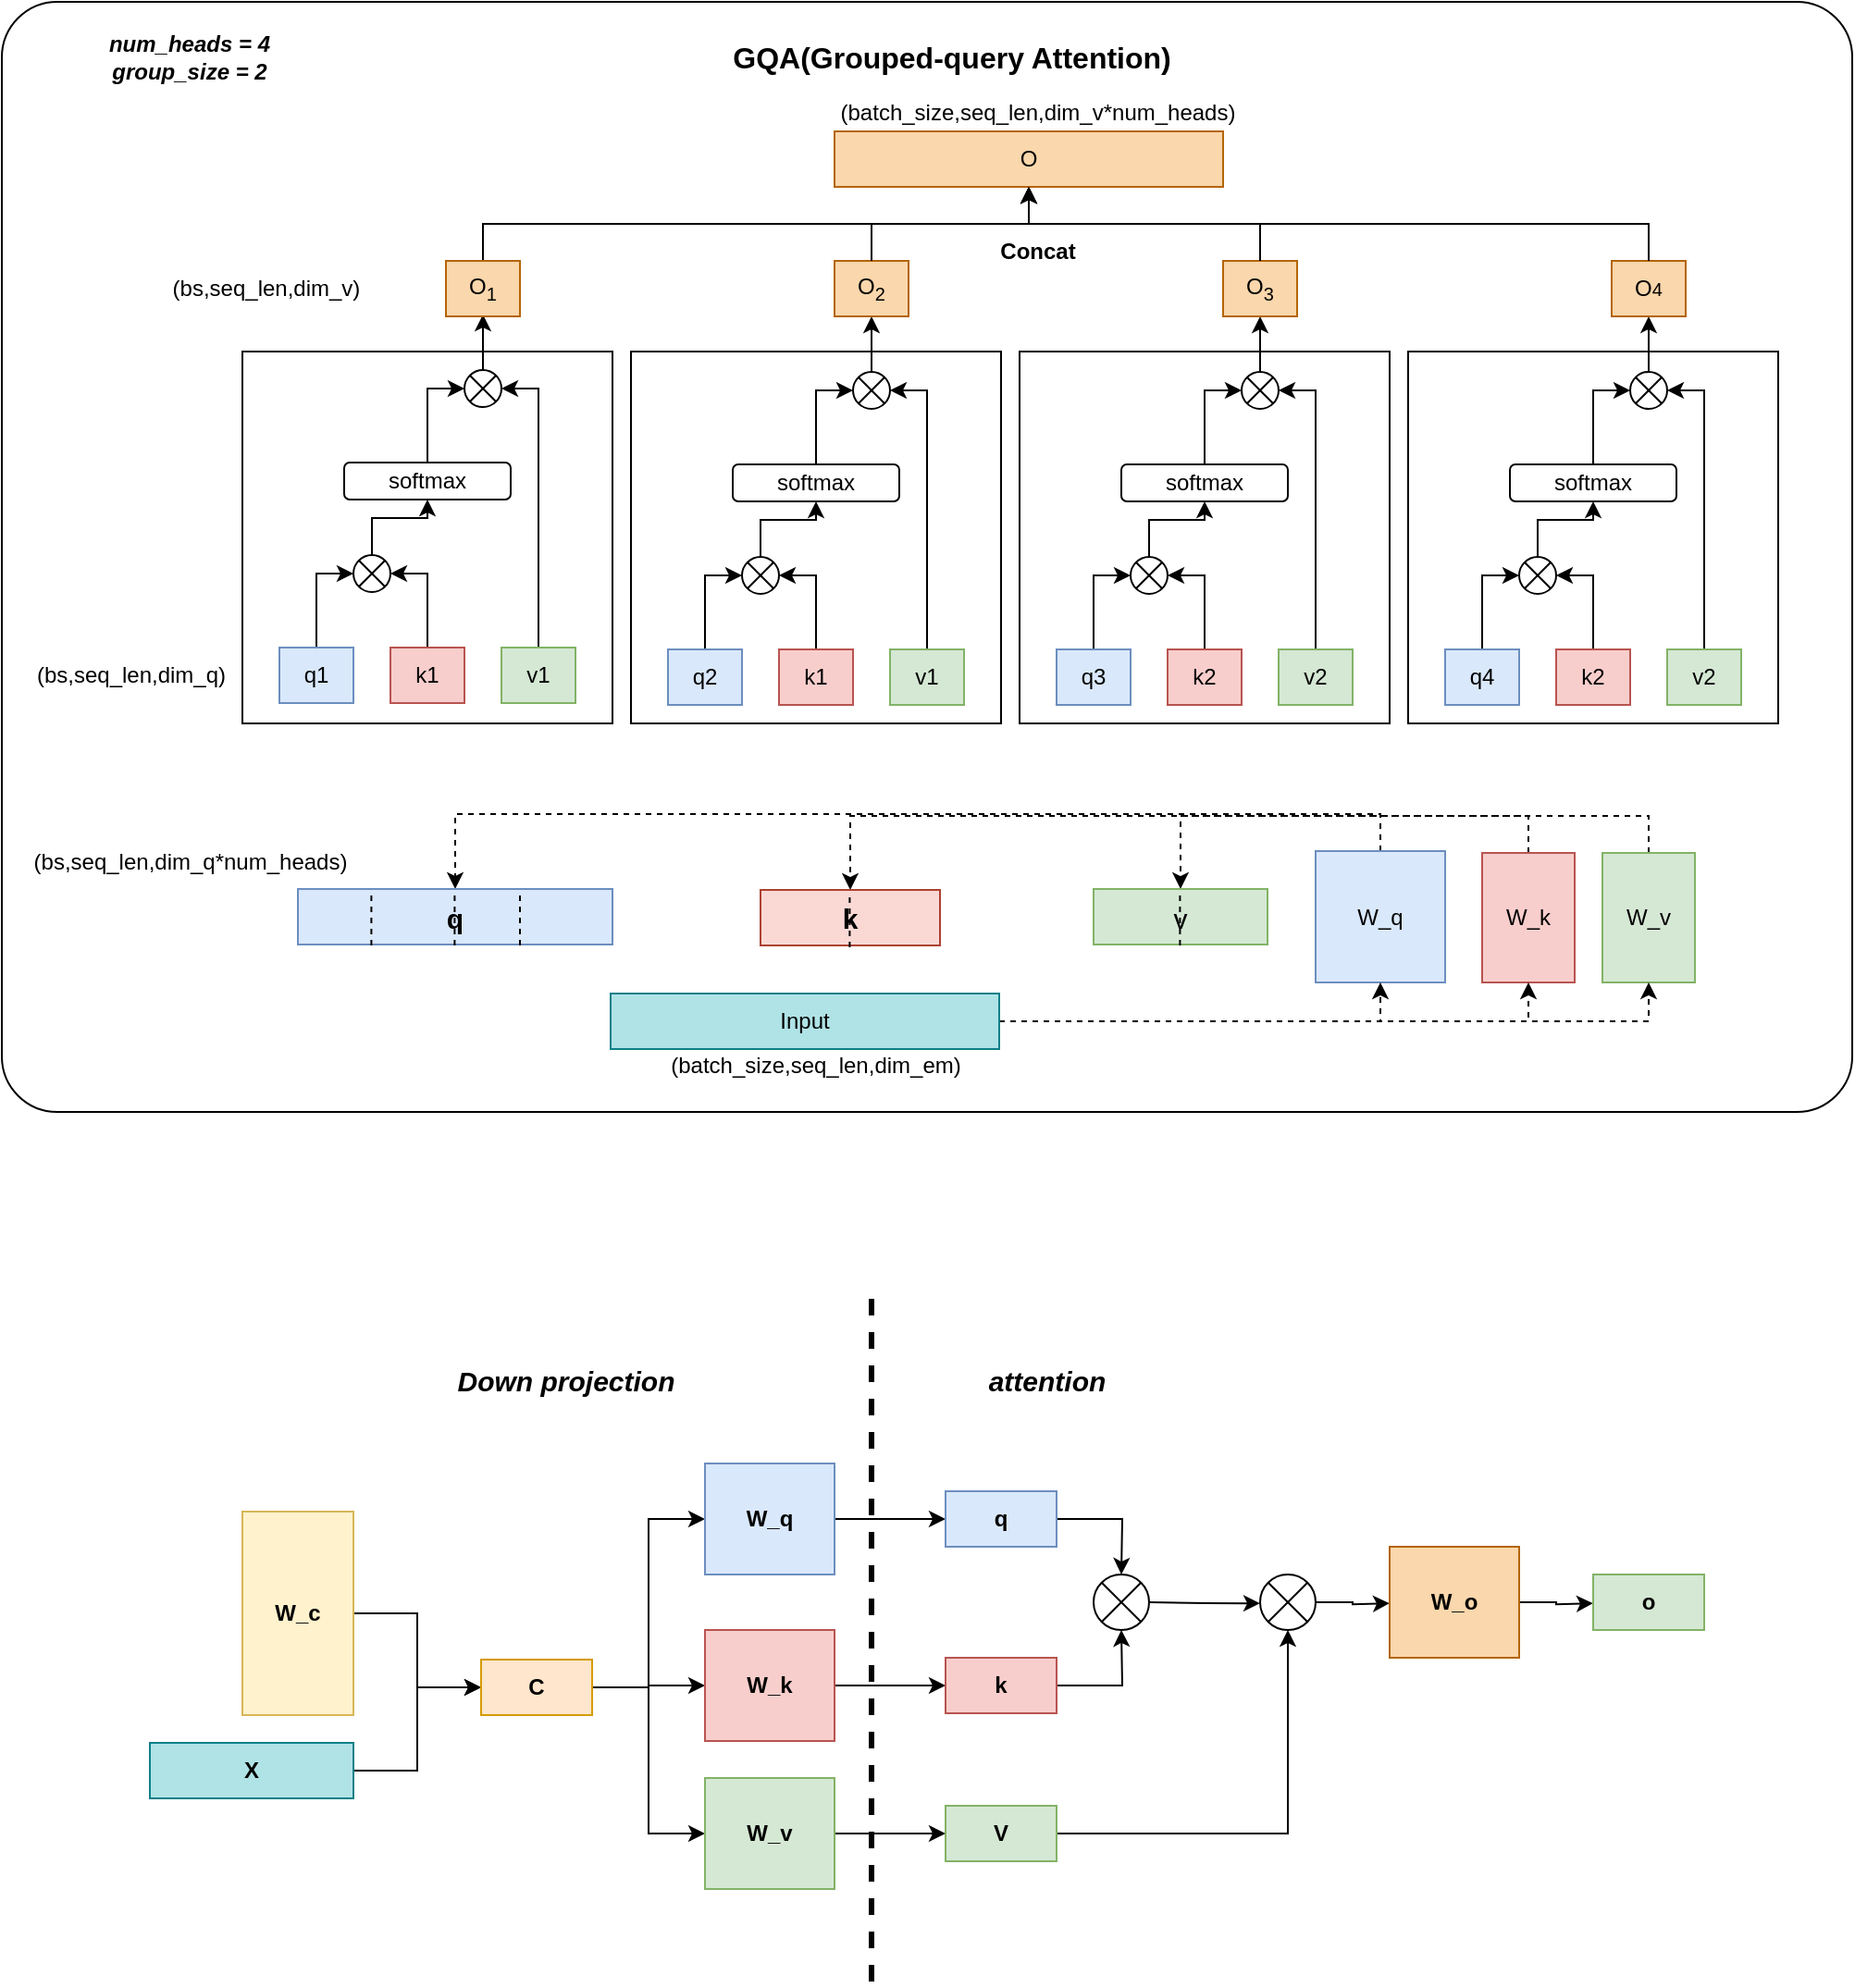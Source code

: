<mxfile version="24.7.16">
  <diagram name="第 1 页" id="GaObuayZV9ZZrY6aDF09">
    <mxGraphModel dx="1407" dy="705" grid="1" gridSize="10" guides="1" tooltips="1" connect="1" arrows="1" fold="1" page="1" pageScale="1" pageWidth="827" pageHeight="1169" math="0" shadow="0">
      <root>
        <mxCell id="0" />
        <mxCell id="1" parent="0" />
        <mxCell id="-r-d7jzyUZq8ZXCOeAmc-1" value="" style="group" vertex="1" connectable="0" parent="1">
          <mxGeometry x="130" y="1160" width="1000" height="600" as="geometry" />
        </mxCell>
        <mxCell id="-r-d7jzyUZq8ZXCOeAmc-2" value="" style="rounded=1;whiteSpace=wrap;html=1;arcSize=5;" vertex="1" parent="-r-d7jzyUZq8ZXCOeAmc-1">
          <mxGeometry width="1000" height="600" as="geometry" />
        </mxCell>
        <mxCell id="-r-d7jzyUZq8ZXCOeAmc-3" value="" style="rounded=0;whiteSpace=wrap;html=1;" vertex="1" parent="-r-d7jzyUZq8ZXCOeAmc-1">
          <mxGeometry x="130" y="189" width="200" height="201" as="geometry" />
        </mxCell>
        <mxCell id="-r-d7jzyUZq8ZXCOeAmc-4" style="edgeStyle=orthogonalEdgeStyle;rounded=0;orthogonalLoop=1;jettySize=auto;html=1;exitX=0.5;exitY=0;exitDx=0;exitDy=0;entryX=0.5;entryY=0;entryDx=0;entryDy=0;dashed=1;" edge="1" parent="-r-d7jzyUZq8ZXCOeAmc-1" source="-r-d7jzyUZq8ZXCOeAmc-5" target="-r-d7jzyUZq8ZXCOeAmc-84">
          <mxGeometry relative="1" as="geometry" />
        </mxCell>
        <mxCell id="-r-d7jzyUZq8ZXCOeAmc-5" value="W_q" style="rounded=0;whiteSpace=wrap;html=1;fillColor=#dae8fc;strokeColor=#6c8ebf;" vertex="1" parent="-r-d7jzyUZq8ZXCOeAmc-1">
          <mxGeometry x="710" y="459" width="70" height="71" as="geometry" />
        </mxCell>
        <mxCell id="-r-d7jzyUZq8ZXCOeAmc-6" style="edgeStyle=orthogonalEdgeStyle;rounded=0;orthogonalLoop=1;jettySize=auto;html=1;exitX=0.5;exitY=0;exitDx=0;exitDy=0;entryX=0.5;entryY=0;entryDx=0;entryDy=0;dashed=1;" edge="1" parent="-r-d7jzyUZq8ZXCOeAmc-1" source="-r-d7jzyUZq8ZXCOeAmc-7" target="-r-d7jzyUZq8ZXCOeAmc-85">
          <mxGeometry relative="1" as="geometry" />
        </mxCell>
        <mxCell id="-r-d7jzyUZq8ZXCOeAmc-7" value="W_k" style="rounded=0;whiteSpace=wrap;html=1;fillColor=#f8cecc;strokeColor=#b85450;" vertex="1" parent="-r-d7jzyUZq8ZXCOeAmc-1">
          <mxGeometry x="800" y="460" width="50" height="70" as="geometry" />
        </mxCell>
        <mxCell id="-r-d7jzyUZq8ZXCOeAmc-8" style="edgeStyle=orthogonalEdgeStyle;rounded=0;orthogonalLoop=1;jettySize=auto;html=1;exitX=0.5;exitY=0;exitDx=0;exitDy=0;entryX=0.5;entryY=0;entryDx=0;entryDy=0;dashed=1;" edge="1" parent="-r-d7jzyUZq8ZXCOeAmc-1" source="-r-d7jzyUZq8ZXCOeAmc-9" target="-r-d7jzyUZq8ZXCOeAmc-86">
          <mxGeometry relative="1" as="geometry" />
        </mxCell>
        <mxCell id="-r-d7jzyUZq8ZXCOeAmc-9" value="W_v" style="rounded=0;whiteSpace=wrap;html=1;fillColor=#d5e8d4;strokeColor=#82b366;" vertex="1" parent="-r-d7jzyUZq8ZXCOeAmc-1">
          <mxGeometry x="865" y="460" width="50" height="70" as="geometry" />
        </mxCell>
        <mxCell id="-r-d7jzyUZq8ZXCOeAmc-10" style="edgeStyle=orthogonalEdgeStyle;rounded=0;orthogonalLoop=1;jettySize=auto;html=1;exitX=0.5;exitY=0;exitDx=0;exitDy=0;entryX=0;entryY=0.5;entryDx=0;entryDy=0;" edge="1" parent="-r-d7jzyUZq8ZXCOeAmc-1" source="-r-d7jzyUZq8ZXCOeAmc-11" target="-r-d7jzyUZq8ZXCOeAmc-18">
          <mxGeometry relative="1" as="geometry" />
        </mxCell>
        <mxCell id="-r-d7jzyUZq8ZXCOeAmc-11" value="q1" style="rounded=0;whiteSpace=wrap;html=1;fillColor=#dae8fc;strokeColor=#6c8ebf;" vertex="1" parent="-r-d7jzyUZq8ZXCOeAmc-1">
          <mxGeometry x="150" y="349" width="40" height="30" as="geometry" />
        </mxCell>
        <mxCell id="-r-d7jzyUZq8ZXCOeAmc-12" style="edgeStyle=orthogonalEdgeStyle;rounded=0;orthogonalLoop=1;jettySize=auto;html=1;exitX=0.5;exitY=0;exitDx=0;exitDy=0;entryX=1;entryY=0.5;entryDx=0;entryDy=0;" edge="1" parent="-r-d7jzyUZq8ZXCOeAmc-1" source="-r-d7jzyUZq8ZXCOeAmc-13" target="-r-d7jzyUZq8ZXCOeAmc-18">
          <mxGeometry relative="1" as="geometry" />
        </mxCell>
        <mxCell id="-r-d7jzyUZq8ZXCOeAmc-13" value="k1" style="rounded=0;whiteSpace=wrap;html=1;fillColor=#f8cecc;strokeColor=#b85450;" vertex="1" parent="-r-d7jzyUZq8ZXCOeAmc-1">
          <mxGeometry x="210" y="349" width="40" height="30" as="geometry" />
        </mxCell>
        <mxCell id="-r-d7jzyUZq8ZXCOeAmc-14" style="edgeStyle=orthogonalEdgeStyle;rounded=0;orthogonalLoop=1;jettySize=auto;html=1;exitX=0.5;exitY=0;exitDx=0;exitDy=0;entryX=1;entryY=0.5;entryDx=0;entryDy=0;" edge="1" parent="-r-d7jzyUZq8ZXCOeAmc-1" source="-r-d7jzyUZq8ZXCOeAmc-15" target="-r-d7jzyUZq8ZXCOeAmc-22">
          <mxGeometry relative="1" as="geometry" />
        </mxCell>
        <mxCell id="-r-d7jzyUZq8ZXCOeAmc-15" value="v1" style="rounded=0;whiteSpace=wrap;html=1;fillColor=#d5e8d4;strokeColor=#82b366;" vertex="1" parent="-r-d7jzyUZq8ZXCOeAmc-1">
          <mxGeometry x="270" y="349" width="40" height="30" as="geometry" />
        </mxCell>
        <mxCell id="-r-d7jzyUZq8ZXCOeAmc-16" value="(batch_size,seq_len,dim_em)" style="text;html=1;align=center;verticalAlign=middle;whiteSpace=wrap;rounded=0;" vertex="1" parent="-r-d7jzyUZq8ZXCOeAmc-1">
          <mxGeometry x="410" y="560" width="60" height="30" as="geometry" />
        </mxCell>
        <mxCell id="-r-d7jzyUZq8ZXCOeAmc-17" style="edgeStyle=orthogonalEdgeStyle;rounded=0;orthogonalLoop=1;jettySize=auto;html=1;exitX=0.5;exitY=0;exitDx=0;exitDy=0;" edge="1" parent="-r-d7jzyUZq8ZXCOeAmc-1" source="-r-d7jzyUZq8ZXCOeAmc-18" target="-r-d7jzyUZq8ZXCOeAmc-20">
          <mxGeometry relative="1" as="geometry" />
        </mxCell>
        <mxCell id="-r-d7jzyUZq8ZXCOeAmc-18" value="" style="shape=sumEllipse;perimeter=ellipsePerimeter;whiteSpace=wrap;html=1;backgroundOutline=1;" vertex="1" parent="-r-d7jzyUZq8ZXCOeAmc-1">
          <mxGeometry x="190" y="299" width="20" height="20" as="geometry" />
        </mxCell>
        <mxCell id="-r-d7jzyUZq8ZXCOeAmc-19" style="edgeStyle=orthogonalEdgeStyle;rounded=0;orthogonalLoop=1;jettySize=auto;html=1;exitX=0.5;exitY=0;exitDx=0;exitDy=0;entryX=0;entryY=0.5;entryDx=0;entryDy=0;" edge="1" parent="-r-d7jzyUZq8ZXCOeAmc-1" source="-r-d7jzyUZq8ZXCOeAmc-20" target="-r-d7jzyUZq8ZXCOeAmc-22">
          <mxGeometry relative="1" as="geometry" />
        </mxCell>
        <mxCell id="-r-d7jzyUZq8ZXCOeAmc-20" value="softmax" style="rounded=1;whiteSpace=wrap;html=1;" vertex="1" parent="-r-d7jzyUZq8ZXCOeAmc-1">
          <mxGeometry x="185" y="249" width="90" height="20" as="geometry" />
        </mxCell>
        <mxCell id="-r-d7jzyUZq8ZXCOeAmc-21" style="edgeStyle=orthogonalEdgeStyle;rounded=0;orthogonalLoop=1;jettySize=auto;html=1;exitX=0.5;exitY=0;exitDx=0;exitDy=0;" edge="1" parent="-r-d7jzyUZq8ZXCOeAmc-1" source="-r-d7jzyUZq8ZXCOeAmc-22">
          <mxGeometry relative="1" as="geometry">
            <mxPoint x="260" y="169" as="targetPoint" />
          </mxGeometry>
        </mxCell>
        <mxCell id="-r-d7jzyUZq8ZXCOeAmc-22" value="" style="shape=sumEllipse;perimeter=ellipsePerimeter;whiteSpace=wrap;html=1;backgroundOutline=1;" vertex="1" parent="-r-d7jzyUZq8ZXCOeAmc-1">
          <mxGeometry x="250" y="199" width="20" height="20" as="geometry" />
        </mxCell>
        <mxCell id="-r-d7jzyUZq8ZXCOeAmc-23" style="edgeStyle=orthogonalEdgeStyle;rounded=0;orthogonalLoop=1;jettySize=auto;html=1;exitX=0.5;exitY=0;exitDx=0;exitDy=0;entryX=0.5;entryY=1;entryDx=0;entryDy=0;" edge="1" parent="-r-d7jzyUZq8ZXCOeAmc-1" source="-r-d7jzyUZq8ZXCOeAmc-24" target="-r-d7jzyUZq8ZXCOeAmc-55">
          <mxGeometry relative="1" as="geometry" />
        </mxCell>
        <mxCell id="-r-d7jzyUZq8ZXCOeAmc-24" value="O&lt;sub&gt;1&lt;/sub&gt;" style="rounded=0;whiteSpace=wrap;html=1;fillColor=#fad7ac;strokeColor=#b46504;" vertex="1" parent="-r-d7jzyUZq8ZXCOeAmc-1">
          <mxGeometry x="240" y="140" width="40" height="30" as="geometry" />
        </mxCell>
        <mxCell id="-r-d7jzyUZq8ZXCOeAmc-25" value="" style="group" vertex="1" connectable="0" parent="-r-d7jzyUZq8ZXCOeAmc-1">
          <mxGeometry x="340" y="140" width="200" height="300" as="geometry" />
        </mxCell>
        <mxCell id="-r-d7jzyUZq8ZXCOeAmc-26" value="" style="rounded=0;whiteSpace=wrap;html=1;" vertex="1" parent="-r-d7jzyUZq8ZXCOeAmc-25">
          <mxGeometry y="49" width="200" height="201" as="geometry" />
        </mxCell>
        <mxCell id="-r-d7jzyUZq8ZXCOeAmc-27" style="edgeStyle=orthogonalEdgeStyle;rounded=0;orthogonalLoop=1;jettySize=auto;html=1;exitX=0.5;exitY=0;exitDx=0;exitDy=0;entryX=0;entryY=0.5;entryDx=0;entryDy=0;" edge="1" parent="-r-d7jzyUZq8ZXCOeAmc-25" source="-r-d7jzyUZq8ZXCOeAmc-28" target="-r-d7jzyUZq8ZXCOeAmc-34">
          <mxGeometry relative="1" as="geometry" />
        </mxCell>
        <mxCell id="-r-d7jzyUZq8ZXCOeAmc-28" value="q2" style="rounded=0;whiteSpace=wrap;html=1;fillColor=#dae8fc;strokeColor=#6c8ebf;" vertex="1" parent="-r-d7jzyUZq8ZXCOeAmc-25">
          <mxGeometry x="20" y="210" width="40" height="30" as="geometry" />
        </mxCell>
        <mxCell id="-r-d7jzyUZq8ZXCOeAmc-29" style="edgeStyle=orthogonalEdgeStyle;rounded=0;orthogonalLoop=1;jettySize=auto;html=1;exitX=0.5;exitY=0;exitDx=0;exitDy=0;entryX=1;entryY=0.5;entryDx=0;entryDy=0;" edge="1" parent="-r-d7jzyUZq8ZXCOeAmc-25" source="-r-d7jzyUZq8ZXCOeAmc-30" target="-r-d7jzyUZq8ZXCOeAmc-34">
          <mxGeometry relative="1" as="geometry" />
        </mxCell>
        <mxCell id="-r-d7jzyUZq8ZXCOeAmc-30" value="k1" style="rounded=0;whiteSpace=wrap;html=1;fillColor=#f8cecc;strokeColor=#b85450;" vertex="1" parent="-r-d7jzyUZq8ZXCOeAmc-25">
          <mxGeometry x="80" y="210" width="40" height="30" as="geometry" />
        </mxCell>
        <mxCell id="-r-d7jzyUZq8ZXCOeAmc-31" style="edgeStyle=orthogonalEdgeStyle;rounded=0;orthogonalLoop=1;jettySize=auto;html=1;exitX=0.5;exitY=0;exitDx=0;exitDy=0;entryX=1;entryY=0.5;entryDx=0;entryDy=0;" edge="1" parent="-r-d7jzyUZq8ZXCOeAmc-25" source="-r-d7jzyUZq8ZXCOeAmc-32" target="-r-d7jzyUZq8ZXCOeAmc-38">
          <mxGeometry relative="1" as="geometry" />
        </mxCell>
        <mxCell id="-r-d7jzyUZq8ZXCOeAmc-32" value="v1" style="rounded=0;whiteSpace=wrap;html=1;fillColor=#d5e8d4;strokeColor=#82b366;" vertex="1" parent="-r-d7jzyUZq8ZXCOeAmc-25">
          <mxGeometry x="140" y="210" width="40" height="30" as="geometry" />
        </mxCell>
        <mxCell id="-r-d7jzyUZq8ZXCOeAmc-33" style="edgeStyle=orthogonalEdgeStyle;rounded=0;orthogonalLoop=1;jettySize=auto;html=1;exitX=0.5;exitY=0;exitDx=0;exitDy=0;" edge="1" parent="-r-d7jzyUZq8ZXCOeAmc-25" source="-r-d7jzyUZq8ZXCOeAmc-34" target="-r-d7jzyUZq8ZXCOeAmc-36">
          <mxGeometry relative="1" as="geometry" />
        </mxCell>
        <mxCell id="-r-d7jzyUZq8ZXCOeAmc-34" value="" style="shape=sumEllipse;perimeter=ellipsePerimeter;whiteSpace=wrap;html=1;backgroundOutline=1;" vertex="1" parent="-r-d7jzyUZq8ZXCOeAmc-25">
          <mxGeometry x="60" y="160" width="20" height="20" as="geometry" />
        </mxCell>
        <mxCell id="-r-d7jzyUZq8ZXCOeAmc-35" style="edgeStyle=orthogonalEdgeStyle;rounded=0;orthogonalLoop=1;jettySize=auto;html=1;exitX=0.5;exitY=0;exitDx=0;exitDy=0;entryX=0;entryY=0.5;entryDx=0;entryDy=0;" edge="1" parent="-r-d7jzyUZq8ZXCOeAmc-25" source="-r-d7jzyUZq8ZXCOeAmc-36" target="-r-d7jzyUZq8ZXCOeAmc-38">
          <mxGeometry relative="1" as="geometry" />
        </mxCell>
        <mxCell id="-r-d7jzyUZq8ZXCOeAmc-36" value="softmax" style="rounded=1;whiteSpace=wrap;html=1;" vertex="1" parent="-r-d7jzyUZq8ZXCOeAmc-25">
          <mxGeometry x="55" y="110" width="90" height="20" as="geometry" />
        </mxCell>
        <mxCell id="-r-d7jzyUZq8ZXCOeAmc-37" style="edgeStyle=orthogonalEdgeStyle;rounded=0;orthogonalLoop=1;jettySize=auto;html=1;exitX=0.5;exitY=0;exitDx=0;exitDy=0;" edge="1" parent="-r-d7jzyUZq8ZXCOeAmc-25" source="-r-d7jzyUZq8ZXCOeAmc-38">
          <mxGeometry relative="1" as="geometry">
            <mxPoint x="130" y="30" as="targetPoint" />
          </mxGeometry>
        </mxCell>
        <mxCell id="-r-d7jzyUZq8ZXCOeAmc-38" value="" style="shape=sumEllipse;perimeter=ellipsePerimeter;whiteSpace=wrap;html=1;backgroundOutline=1;" vertex="1" parent="-r-d7jzyUZq8ZXCOeAmc-25">
          <mxGeometry x="120" y="60" width="20" height="20" as="geometry" />
        </mxCell>
        <mxCell id="-r-d7jzyUZq8ZXCOeAmc-39" value="O&lt;sub&gt;2&lt;/sub&gt;" style="rounded=0;whiteSpace=wrap;html=1;fillColor=#fad7ac;strokeColor=#b46504;" vertex="1" parent="-r-d7jzyUZq8ZXCOeAmc-25">
          <mxGeometry x="110" width="40" height="30" as="geometry" />
        </mxCell>
        <mxCell id="-r-d7jzyUZq8ZXCOeAmc-40" value="" style="group" vertex="1" connectable="0" parent="-r-d7jzyUZq8ZXCOeAmc-1">
          <mxGeometry x="550" y="140" width="200" height="300" as="geometry" />
        </mxCell>
        <mxCell id="-r-d7jzyUZq8ZXCOeAmc-41" value="" style="rounded=0;whiteSpace=wrap;html=1;" vertex="1" parent="-r-d7jzyUZq8ZXCOeAmc-40">
          <mxGeometry y="49" width="200" height="201" as="geometry" />
        </mxCell>
        <mxCell id="-r-d7jzyUZq8ZXCOeAmc-42" style="edgeStyle=orthogonalEdgeStyle;rounded=0;orthogonalLoop=1;jettySize=auto;html=1;exitX=0.5;exitY=0;exitDx=0;exitDy=0;entryX=0;entryY=0.5;entryDx=0;entryDy=0;" edge="1" parent="-r-d7jzyUZq8ZXCOeAmc-40" source="-r-d7jzyUZq8ZXCOeAmc-43" target="-r-d7jzyUZq8ZXCOeAmc-49">
          <mxGeometry relative="1" as="geometry" />
        </mxCell>
        <mxCell id="-r-d7jzyUZq8ZXCOeAmc-43" value="q3" style="rounded=0;whiteSpace=wrap;html=1;fillColor=#dae8fc;strokeColor=#6c8ebf;" vertex="1" parent="-r-d7jzyUZq8ZXCOeAmc-40">
          <mxGeometry x="20" y="210" width="40" height="30" as="geometry" />
        </mxCell>
        <mxCell id="-r-d7jzyUZq8ZXCOeAmc-44" style="edgeStyle=orthogonalEdgeStyle;rounded=0;orthogonalLoop=1;jettySize=auto;html=1;exitX=0.5;exitY=0;exitDx=0;exitDy=0;entryX=1;entryY=0.5;entryDx=0;entryDy=0;" edge="1" parent="-r-d7jzyUZq8ZXCOeAmc-40" source="-r-d7jzyUZq8ZXCOeAmc-45" target="-r-d7jzyUZq8ZXCOeAmc-49">
          <mxGeometry relative="1" as="geometry" />
        </mxCell>
        <mxCell id="-r-d7jzyUZq8ZXCOeAmc-45" value="k2" style="rounded=0;whiteSpace=wrap;html=1;fillColor=#f8cecc;strokeColor=#b85450;" vertex="1" parent="-r-d7jzyUZq8ZXCOeAmc-40">
          <mxGeometry x="80" y="210" width="40" height="30" as="geometry" />
        </mxCell>
        <mxCell id="-r-d7jzyUZq8ZXCOeAmc-46" style="edgeStyle=orthogonalEdgeStyle;rounded=0;orthogonalLoop=1;jettySize=auto;html=1;exitX=0.5;exitY=0;exitDx=0;exitDy=0;entryX=1;entryY=0.5;entryDx=0;entryDy=0;" edge="1" parent="-r-d7jzyUZq8ZXCOeAmc-40" source="-r-d7jzyUZq8ZXCOeAmc-47" target="-r-d7jzyUZq8ZXCOeAmc-53">
          <mxGeometry relative="1" as="geometry" />
        </mxCell>
        <mxCell id="-r-d7jzyUZq8ZXCOeAmc-47" value="v2" style="rounded=0;whiteSpace=wrap;html=1;fillColor=#d5e8d4;strokeColor=#82b366;" vertex="1" parent="-r-d7jzyUZq8ZXCOeAmc-40">
          <mxGeometry x="140" y="210" width="40" height="30" as="geometry" />
        </mxCell>
        <mxCell id="-r-d7jzyUZq8ZXCOeAmc-48" style="edgeStyle=orthogonalEdgeStyle;rounded=0;orthogonalLoop=1;jettySize=auto;html=1;exitX=0.5;exitY=0;exitDx=0;exitDy=0;" edge="1" parent="-r-d7jzyUZq8ZXCOeAmc-40" source="-r-d7jzyUZq8ZXCOeAmc-49" target="-r-d7jzyUZq8ZXCOeAmc-51">
          <mxGeometry relative="1" as="geometry" />
        </mxCell>
        <mxCell id="-r-d7jzyUZq8ZXCOeAmc-49" value="" style="shape=sumEllipse;perimeter=ellipsePerimeter;whiteSpace=wrap;html=1;backgroundOutline=1;" vertex="1" parent="-r-d7jzyUZq8ZXCOeAmc-40">
          <mxGeometry x="60" y="160" width="20" height="20" as="geometry" />
        </mxCell>
        <mxCell id="-r-d7jzyUZq8ZXCOeAmc-50" style="edgeStyle=orthogonalEdgeStyle;rounded=0;orthogonalLoop=1;jettySize=auto;html=1;exitX=0.5;exitY=0;exitDx=0;exitDy=0;entryX=0;entryY=0.5;entryDx=0;entryDy=0;" edge="1" parent="-r-d7jzyUZq8ZXCOeAmc-40" source="-r-d7jzyUZq8ZXCOeAmc-51" target="-r-d7jzyUZq8ZXCOeAmc-53">
          <mxGeometry relative="1" as="geometry" />
        </mxCell>
        <mxCell id="-r-d7jzyUZq8ZXCOeAmc-51" value="softmax" style="rounded=1;whiteSpace=wrap;html=1;" vertex="1" parent="-r-d7jzyUZq8ZXCOeAmc-40">
          <mxGeometry x="55" y="110" width="90" height="20" as="geometry" />
        </mxCell>
        <mxCell id="-r-d7jzyUZq8ZXCOeAmc-52" style="edgeStyle=orthogonalEdgeStyle;rounded=0;orthogonalLoop=1;jettySize=auto;html=1;exitX=0.5;exitY=0;exitDx=0;exitDy=0;" edge="1" parent="-r-d7jzyUZq8ZXCOeAmc-40" source="-r-d7jzyUZq8ZXCOeAmc-53">
          <mxGeometry relative="1" as="geometry">
            <mxPoint x="130" y="30" as="targetPoint" />
          </mxGeometry>
        </mxCell>
        <mxCell id="-r-d7jzyUZq8ZXCOeAmc-53" value="" style="shape=sumEllipse;perimeter=ellipsePerimeter;whiteSpace=wrap;html=1;backgroundOutline=1;" vertex="1" parent="-r-d7jzyUZq8ZXCOeAmc-40">
          <mxGeometry x="120" y="60" width="20" height="20" as="geometry" />
        </mxCell>
        <mxCell id="-r-d7jzyUZq8ZXCOeAmc-54" value="O&lt;sub&gt;3&lt;/sub&gt;" style="rounded=0;whiteSpace=wrap;html=1;fillColor=#fad7ac;strokeColor=#b46504;" vertex="1" parent="-r-d7jzyUZq8ZXCOeAmc-40">
          <mxGeometry x="110" width="40" height="30" as="geometry" />
        </mxCell>
        <mxCell id="-r-d7jzyUZq8ZXCOeAmc-55" value="O" style="rounded=0;whiteSpace=wrap;html=1;fillColor=#fad7ac;strokeColor=#b46504;" vertex="1" parent="-r-d7jzyUZq8ZXCOeAmc-1">
          <mxGeometry x="450" y="70" width="210" height="30" as="geometry" />
        </mxCell>
        <mxCell id="-r-d7jzyUZq8ZXCOeAmc-56" value="" style="group" vertex="1" connectable="0" parent="-r-d7jzyUZq8ZXCOeAmc-1">
          <mxGeometry x="760" y="140" width="200" height="300" as="geometry" />
        </mxCell>
        <mxCell id="-r-d7jzyUZq8ZXCOeAmc-57" value="" style="rounded=0;whiteSpace=wrap;html=1;" vertex="1" parent="-r-d7jzyUZq8ZXCOeAmc-56">
          <mxGeometry y="49" width="200" height="201" as="geometry" />
        </mxCell>
        <mxCell id="-r-d7jzyUZq8ZXCOeAmc-58" style="edgeStyle=orthogonalEdgeStyle;rounded=0;orthogonalLoop=1;jettySize=auto;html=1;exitX=0.5;exitY=0;exitDx=0;exitDy=0;entryX=0;entryY=0.5;entryDx=0;entryDy=0;" edge="1" parent="-r-d7jzyUZq8ZXCOeAmc-56" source="-r-d7jzyUZq8ZXCOeAmc-59" target="-r-d7jzyUZq8ZXCOeAmc-65">
          <mxGeometry relative="1" as="geometry" />
        </mxCell>
        <mxCell id="-r-d7jzyUZq8ZXCOeAmc-59" value="q4" style="rounded=0;whiteSpace=wrap;html=1;fillColor=#dae8fc;strokeColor=#6c8ebf;" vertex="1" parent="-r-d7jzyUZq8ZXCOeAmc-56">
          <mxGeometry x="20" y="210" width="40" height="30" as="geometry" />
        </mxCell>
        <mxCell id="-r-d7jzyUZq8ZXCOeAmc-60" style="edgeStyle=orthogonalEdgeStyle;rounded=0;orthogonalLoop=1;jettySize=auto;html=1;exitX=0.5;exitY=0;exitDx=0;exitDy=0;entryX=1;entryY=0.5;entryDx=0;entryDy=0;" edge="1" parent="-r-d7jzyUZq8ZXCOeAmc-56" source="-r-d7jzyUZq8ZXCOeAmc-61" target="-r-d7jzyUZq8ZXCOeAmc-65">
          <mxGeometry relative="1" as="geometry" />
        </mxCell>
        <mxCell id="-r-d7jzyUZq8ZXCOeAmc-61" value="k2" style="rounded=0;whiteSpace=wrap;html=1;fillColor=#f8cecc;strokeColor=#b85450;" vertex="1" parent="-r-d7jzyUZq8ZXCOeAmc-56">
          <mxGeometry x="80" y="210" width="40" height="30" as="geometry" />
        </mxCell>
        <mxCell id="-r-d7jzyUZq8ZXCOeAmc-62" style="edgeStyle=orthogonalEdgeStyle;rounded=0;orthogonalLoop=1;jettySize=auto;html=1;exitX=0.5;exitY=0;exitDx=0;exitDy=0;entryX=1;entryY=0.5;entryDx=0;entryDy=0;" edge="1" parent="-r-d7jzyUZq8ZXCOeAmc-56" source="-r-d7jzyUZq8ZXCOeAmc-63" target="-r-d7jzyUZq8ZXCOeAmc-69">
          <mxGeometry relative="1" as="geometry" />
        </mxCell>
        <mxCell id="-r-d7jzyUZq8ZXCOeAmc-63" value="v2" style="rounded=0;whiteSpace=wrap;html=1;fillColor=#d5e8d4;strokeColor=#82b366;" vertex="1" parent="-r-d7jzyUZq8ZXCOeAmc-56">
          <mxGeometry x="140" y="210" width="40" height="30" as="geometry" />
        </mxCell>
        <mxCell id="-r-d7jzyUZq8ZXCOeAmc-64" style="edgeStyle=orthogonalEdgeStyle;rounded=0;orthogonalLoop=1;jettySize=auto;html=1;exitX=0.5;exitY=0;exitDx=0;exitDy=0;" edge="1" parent="-r-d7jzyUZq8ZXCOeAmc-56" source="-r-d7jzyUZq8ZXCOeAmc-65" target="-r-d7jzyUZq8ZXCOeAmc-67">
          <mxGeometry relative="1" as="geometry" />
        </mxCell>
        <mxCell id="-r-d7jzyUZq8ZXCOeAmc-65" value="" style="shape=sumEllipse;perimeter=ellipsePerimeter;whiteSpace=wrap;html=1;backgroundOutline=1;" vertex="1" parent="-r-d7jzyUZq8ZXCOeAmc-56">
          <mxGeometry x="60" y="160" width="20" height="20" as="geometry" />
        </mxCell>
        <mxCell id="-r-d7jzyUZq8ZXCOeAmc-66" style="edgeStyle=orthogonalEdgeStyle;rounded=0;orthogonalLoop=1;jettySize=auto;html=1;exitX=0.5;exitY=0;exitDx=0;exitDy=0;entryX=0;entryY=0.5;entryDx=0;entryDy=0;" edge="1" parent="-r-d7jzyUZq8ZXCOeAmc-56" source="-r-d7jzyUZq8ZXCOeAmc-67" target="-r-d7jzyUZq8ZXCOeAmc-69">
          <mxGeometry relative="1" as="geometry" />
        </mxCell>
        <mxCell id="-r-d7jzyUZq8ZXCOeAmc-67" value="softmax" style="rounded=1;whiteSpace=wrap;html=1;" vertex="1" parent="-r-d7jzyUZq8ZXCOeAmc-56">
          <mxGeometry x="55" y="110" width="90" height="20" as="geometry" />
        </mxCell>
        <mxCell id="-r-d7jzyUZq8ZXCOeAmc-68" style="edgeStyle=orthogonalEdgeStyle;rounded=0;orthogonalLoop=1;jettySize=auto;html=1;exitX=0.5;exitY=0;exitDx=0;exitDy=0;" edge="1" parent="-r-d7jzyUZq8ZXCOeAmc-56" source="-r-d7jzyUZq8ZXCOeAmc-69">
          <mxGeometry relative="1" as="geometry">
            <mxPoint x="130" y="30" as="targetPoint" />
          </mxGeometry>
        </mxCell>
        <mxCell id="-r-d7jzyUZq8ZXCOeAmc-69" value="" style="shape=sumEllipse;perimeter=ellipsePerimeter;whiteSpace=wrap;html=1;backgroundOutline=1;" vertex="1" parent="-r-d7jzyUZq8ZXCOeAmc-56">
          <mxGeometry x="120" y="60" width="20" height="20" as="geometry" />
        </mxCell>
        <mxCell id="-r-d7jzyUZq8ZXCOeAmc-70" value="O&lt;span style=&quot;font-size: 10px;&quot;&gt;4&lt;/span&gt;" style="rounded=0;whiteSpace=wrap;html=1;fillColor=#fad7ac;strokeColor=#b46504;" vertex="1" parent="-r-d7jzyUZq8ZXCOeAmc-56">
          <mxGeometry x="110" width="40" height="30" as="geometry" />
        </mxCell>
        <mxCell id="-r-d7jzyUZq8ZXCOeAmc-71" style="edgeStyle=orthogonalEdgeStyle;rounded=0;orthogonalLoop=1;jettySize=auto;html=1;exitX=1;exitY=0.5;exitDx=0;exitDy=0;entryX=0.5;entryY=1;entryDx=0;entryDy=0;dashed=1;" edge="1" parent="-r-d7jzyUZq8ZXCOeAmc-1" source="-r-d7jzyUZq8ZXCOeAmc-74" target="-r-d7jzyUZq8ZXCOeAmc-7">
          <mxGeometry relative="1" as="geometry" />
        </mxCell>
        <mxCell id="-r-d7jzyUZq8ZXCOeAmc-72" style="edgeStyle=orthogonalEdgeStyle;rounded=0;orthogonalLoop=1;jettySize=auto;html=1;exitX=1;exitY=0.5;exitDx=0;exitDy=0;dashed=1;" edge="1" parent="-r-d7jzyUZq8ZXCOeAmc-1" source="-r-d7jzyUZq8ZXCOeAmc-74" target="-r-d7jzyUZq8ZXCOeAmc-9">
          <mxGeometry relative="1" as="geometry" />
        </mxCell>
        <mxCell id="-r-d7jzyUZq8ZXCOeAmc-73" style="edgeStyle=orthogonalEdgeStyle;rounded=0;orthogonalLoop=1;jettySize=auto;html=1;exitX=1;exitY=0.5;exitDx=0;exitDy=0;dashed=1;" edge="1" parent="-r-d7jzyUZq8ZXCOeAmc-1" source="-r-d7jzyUZq8ZXCOeAmc-74" target="-r-d7jzyUZq8ZXCOeAmc-5">
          <mxGeometry relative="1" as="geometry" />
        </mxCell>
        <mxCell id="-r-d7jzyUZq8ZXCOeAmc-74" value="Input" style="rounded=0;whiteSpace=wrap;html=1;fillColor=#b0e3e6;strokeColor=#0e8088;" vertex="1" parent="-r-d7jzyUZq8ZXCOeAmc-1">
          <mxGeometry x="329" y="536" width="210" height="30" as="geometry" />
        </mxCell>
        <mxCell id="-r-d7jzyUZq8ZXCOeAmc-75" value="&lt;div&gt;&lt;b&gt;&lt;i&gt;num_heads = 4&lt;/i&gt;&lt;/b&gt;&lt;/div&gt;&lt;div&gt;&lt;b&gt;&lt;i&gt;group_size = 2&lt;/i&gt;&lt;/b&gt;&lt;/div&gt;" style="text;html=1;align=center;verticalAlign=middle;whiteSpace=wrap;rounded=0;" vertex="1" parent="-r-d7jzyUZq8ZXCOeAmc-1">
          <mxGeometry x="18.75" y="15" width="165" height="30" as="geometry" />
        </mxCell>
        <mxCell id="-r-d7jzyUZq8ZXCOeAmc-76" value="(bs,seq_len,dim_q)" style="text;html=1;align=center;verticalAlign=middle;whiteSpace=wrap;rounded=0;" vertex="1" parent="-r-d7jzyUZq8ZXCOeAmc-1">
          <mxGeometry x="40" y="349" width="60" height="30" as="geometry" />
        </mxCell>
        <mxCell id="-r-d7jzyUZq8ZXCOeAmc-77" value="(bs,seq_len,dim_v)" style="text;html=1;align=center;verticalAlign=middle;whiteSpace=wrap;rounded=0;" vertex="1" parent="-r-d7jzyUZq8ZXCOeAmc-1">
          <mxGeometry x="82.5" y="140" width="120" height="30" as="geometry" />
        </mxCell>
        <mxCell id="-r-d7jzyUZq8ZXCOeAmc-78" value="(batch_size,seq_len,dim_v*num_heads)" style="text;html=1;align=center;verticalAlign=middle;whiteSpace=wrap;rounded=0;" vertex="1" parent="-r-d7jzyUZq8ZXCOeAmc-1">
          <mxGeometry x="530" y="45" width="60" height="30" as="geometry" />
        </mxCell>
        <mxCell id="-r-d7jzyUZq8ZXCOeAmc-79" value="&lt;b&gt;&lt;font style=&quot;font-size: 16px;&quot;&gt;GQA(Grouped-query Attention)&lt;/font&gt;&lt;/b&gt;" style="text;html=1;align=center;verticalAlign=middle;whiteSpace=wrap;rounded=0;" vertex="1" parent="-r-d7jzyUZq8ZXCOeAmc-1">
          <mxGeometry x="387" y="15" width="253" height="30" as="geometry" />
        </mxCell>
        <mxCell id="-r-d7jzyUZq8ZXCOeAmc-80" style="edgeStyle=orthogonalEdgeStyle;rounded=0;orthogonalLoop=1;jettySize=auto;html=1;exitX=0.5;exitY=0;exitDx=0;exitDy=0;entryX=0.5;entryY=1;entryDx=0;entryDy=0;" edge="1" parent="-r-d7jzyUZq8ZXCOeAmc-1" source="-r-d7jzyUZq8ZXCOeAmc-39" target="-r-d7jzyUZq8ZXCOeAmc-55">
          <mxGeometry relative="1" as="geometry" />
        </mxCell>
        <mxCell id="-r-d7jzyUZq8ZXCOeAmc-81" value="" style="edgeStyle=orthogonalEdgeStyle;rounded=0;orthogonalLoop=1;jettySize=auto;html=1;" edge="1" parent="-r-d7jzyUZq8ZXCOeAmc-1" source="-r-d7jzyUZq8ZXCOeAmc-54" target="-r-d7jzyUZq8ZXCOeAmc-55">
          <mxGeometry relative="1" as="geometry" />
        </mxCell>
        <mxCell id="-r-d7jzyUZq8ZXCOeAmc-82" style="edgeStyle=orthogonalEdgeStyle;rounded=0;orthogonalLoop=1;jettySize=auto;html=1;exitX=0.5;exitY=0;exitDx=0;exitDy=0;entryX=0.5;entryY=1;entryDx=0;entryDy=0;" edge="1" parent="-r-d7jzyUZq8ZXCOeAmc-1" source="-r-d7jzyUZq8ZXCOeAmc-70" target="-r-d7jzyUZq8ZXCOeAmc-55">
          <mxGeometry relative="1" as="geometry" />
        </mxCell>
        <mxCell id="-r-d7jzyUZq8ZXCOeAmc-83" value="Concat" style="text;html=1;align=center;verticalAlign=middle;whiteSpace=wrap;rounded=0;fontStyle=1" vertex="1" parent="-r-d7jzyUZq8ZXCOeAmc-1">
          <mxGeometry x="530" y="120" width="60" height="30" as="geometry" />
        </mxCell>
        <mxCell id="-r-d7jzyUZq8ZXCOeAmc-84" value="&lt;b&gt;&lt;font style=&quot;font-size: 15px;&quot;&gt;q&lt;/font&gt;&lt;/b&gt;" style="rounded=0;whiteSpace=wrap;html=1;fillColor=#dae8fc;strokeColor=#6c8ebf;" vertex="1" parent="-r-d7jzyUZq8ZXCOeAmc-1">
          <mxGeometry x="160" y="479.5" width="170" height="30" as="geometry" />
        </mxCell>
        <mxCell id="-r-d7jzyUZq8ZXCOeAmc-85" value="&lt;b&gt;&lt;font style=&quot;font-size: 15px;&quot;&gt;k&lt;/font&gt;&lt;/b&gt;" style="rounded=0;whiteSpace=wrap;html=1;fillColor=#fad9d5;strokeColor=#ae4132;" vertex="1" parent="-r-d7jzyUZq8ZXCOeAmc-1">
          <mxGeometry x="410" y="480" width="97" height="30" as="geometry" />
        </mxCell>
        <mxCell id="-r-d7jzyUZq8ZXCOeAmc-86" value="&lt;font style=&quot;font-size: 15px;&quot;&gt;v&lt;/font&gt;" style="rounded=0;whiteSpace=wrap;html=1;fillColor=#d5e8d4;strokeColor=#82b366;" vertex="1" parent="-r-d7jzyUZq8ZXCOeAmc-1">
          <mxGeometry x="590" y="479.5" width="94" height="30" as="geometry" />
        </mxCell>
        <mxCell id="-r-d7jzyUZq8ZXCOeAmc-87" value="(bs,seq_len,dim_q*num_heads)" style="text;html=1;align=center;verticalAlign=middle;whiteSpace=wrap;rounded=0;" vertex="1" parent="-r-d7jzyUZq8ZXCOeAmc-1">
          <mxGeometry x="32.5" y="450" width="137.5" height="30" as="geometry" />
        </mxCell>
        <mxCell id="-r-d7jzyUZq8ZXCOeAmc-88" value="" style="endArrow=none;html=1;rounded=0;dashed=1;" edge="1" parent="-r-d7jzyUZq8ZXCOeAmc-1">
          <mxGeometry width="50" height="50" relative="1" as="geometry">
            <mxPoint x="244.7" y="510" as="sourcePoint" />
            <mxPoint x="244.7" y="480" as="targetPoint" />
          </mxGeometry>
        </mxCell>
        <mxCell id="-r-d7jzyUZq8ZXCOeAmc-89" value="" style="endArrow=none;html=1;rounded=0;dashed=1;" edge="1" parent="-r-d7jzyUZq8ZXCOeAmc-1">
          <mxGeometry width="50" height="50" relative="1" as="geometry">
            <mxPoint x="199.7" y="510" as="sourcePoint" />
            <mxPoint x="199.7" y="480" as="targetPoint" />
          </mxGeometry>
        </mxCell>
        <mxCell id="-r-d7jzyUZq8ZXCOeAmc-90" value="" style="endArrow=none;html=1;rounded=0;dashed=1;" edge="1" parent="-r-d7jzyUZq8ZXCOeAmc-1">
          <mxGeometry width="50" height="50" relative="1" as="geometry">
            <mxPoint x="280" y="510" as="sourcePoint" />
            <mxPoint x="280" y="480" as="targetPoint" />
          </mxGeometry>
        </mxCell>
        <mxCell id="-r-d7jzyUZq8ZXCOeAmc-91" value="" style="endArrow=none;html=1;rounded=0;dashed=1;" edge="1" parent="-r-d7jzyUZq8ZXCOeAmc-1">
          <mxGeometry width="50" height="50" relative="1" as="geometry">
            <mxPoint x="458.2" y="511" as="sourcePoint" />
            <mxPoint x="458.2" y="481" as="targetPoint" />
          </mxGeometry>
        </mxCell>
        <mxCell id="-r-d7jzyUZq8ZXCOeAmc-92" value="" style="endArrow=none;html=1;rounded=0;dashed=1;" edge="1" parent="-r-d7jzyUZq8ZXCOeAmc-1">
          <mxGeometry width="50" height="50" relative="1" as="geometry">
            <mxPoint x="636.7" y="510" as="sourcePoint" />
            <mxPoint x="636.7" y="480" as="targetPoint" />
          </mxGeometry>
        </mxCell>
        <mxCell id="-r-d7jzyUZq8ZXCOeAmc-196" style="edgeStyle=orthogonalEdgeStyle;rounded=0;orthogonalLoop=1;jettySize=auto;html=1;exitX=1;exitY=0.5;exitDx=0;exitDy=0;entryX=0;entryY=0.5;entryDx=0;entryDy=0;" edge="1" parent="1" source="-r-d7jzyUZq8ZXCOeAmc-185" target="-r-d7jzyUZq8ZXCOeAmc-188">
          <mxGeometry relative="1" as="geometry" />
        </mxCell>
        <mxCell id="-r-d7jzyUZq8ZXCOeAmc-185" value="&lt;b&gt;X&lt;/b&gt;" style="rounded=0;whiteSpace=wrap;html=1;fillColor=#b0e3e6;strokeColor=#0e8088;" vertex="1" parent="1">
          <mxGeometry x="210" y="2101" width="110" height="30" as="geometry" />
        </mxCell>
        <mxCell id="-r-d7jzyUZq8ZXCOeAmc-194" style="edgeStyle=orthogonalEdgeStyle;rounded=0;orthogonalLoop=1;jettySize=auto;html=1;exitX=1;exitY=0.5;exitDx=0;exitDy=0;entryX=0;entryY=0.5;entryDx=0;entryDy=0;" edge="1" parent="1" source="-r-d7jzyUZq8ZXCOeAmc-187" target="-r-d7jzyUZq8ZXCOeAmc-188">
          <mxGeometry relative="1" as="geometry" />
        </mxCell>
        <mxCell id="-r-d7jzyUZq8ZXCOeAmc-187" value="&lt;b&gt;W_c&lt;/b&gt;" style="rounded=0;whiteSpace=wrap;html=1;fillColor=#fff2cc;strokeColor=#d6b656;" vertex="1" parent="1">
          <mxGeometry x="260" y="1976" width="60" height="110" as="geometry" />
        </mxCell>
        <mxCell id="-r-d7jzyUZq8ZXCOeAmc-197" style="edgeStyle=orthogonalEdgeStyle;rounded=0;orthogonalLoop=1;jettySize=auto;html=1;exitX=1;exitY=0.5;exitDx=0;exitDy=0;entryX=0;entryY=0.5;entryDx=0;entryDy=0;" edge="1" parent="1" source="-r-d7jzyUZq8ZXCOeAmc-188" target="-r-d7jzyUZq8ZXCOeAmc-189">
          <mxGeometry relative="1" as="geometry" />
        </mxCell>
        <mxCell id="-r-d7jzyUZq8ZXCOeAmc-199" style="edgeStyle=orthogonalEdgeStyle;rounded=0;orthogonalLoop=1;jettySize=auto;html=1;exitX=1;exitY=0.5;exitDx=0;exitDy=0;" edge="1" parent="1" source="-r-d7jzyUZq8ZXCOeAmc-188" target="-r-d7jzyUZq8ZXCOeAmc-190">
          <mxGeometry relative="1" as="geometry" />
        </mxCell>
        <mxCell id="-r-d7jzyUZq8ZXCOeAmc-228" style="edgeStyle=orthogonalEdgeStyle;rounded=0;orthogonalLoop=1;jettySize=auto;html=1;exitX=1;exitY=0.5;exitDx=0;exitDy=0;entryX=0;entryY=0.5;entryDx=0;entryDy=0;" edge="1" parent="1" source="-r-d7jzyUZq8ZXCOeAmc-188" target="-r-d7jzyUZq8ZXCOeAmc-214">
          <mxGeometry relative="1" as="geometry" />
        </mxCell>
        <mxCell id="-r-d7jzyUZq8ZXCOeAmc-188" value="&lt;b&gt;C&lt;/b&gt;" style="rounded=0;whiteSpace=wrap;html=1;fillColor=#ffe6cc;strokeColor=#d79b00;" vertex="1" parent="1">
          <mxGeometry x="389" y="2056" width="60" height="30" as="geometry" />
        </mxCell>
        <mxCell id="-r-d7jzyUZq8ZXCOeAmc-198" style="edgeStyle=orthogonalEdgeStyle;rounded=0;orthogonalLoop=1;jettySize=auto;html=1;exitX=1;exitY=0.5;exitDx=0;exitDy=0;entryX=0;entryY=0.5;entryDx=0;entryDy=0;" edge="1" parent="1" source="-r-d7jzyUZq8ZXCOeAmc-189" target="-r-d7jzyUZq8ZXCOeAmc-191">
          <mxGeometry relative="1" as="geometry" />
        </mxCell>
        <mxCell id="-r-d7jzyUZq8ZXCOeAmc-189" value="&lt;b&gt;W_q&lt;/b&gt;" style="rounded=0;whiteSpace=wrap;html=1;fillColor=#dae8fc;strokeColor=#6c8ebf;" vertex="1" parent="1">
          <mxGeometry x="510" y="1950" width="70" height="60" as="geometry" />
        </mxCell>
        <mxCell id="-r-d7jzyUZq8ZXCOeAmc-200" style="edgeStyle=orthogonalEdgeStyle;rounded=0;orthogonalLoop=1;jettySize=auto;html=1;exitX=1;exitY=0.5;exitDx=0;exitDy=0;" edge="1" parent="1" source="-r-d7jzyUZq8ZXCOeAmc-190" target="-r-d7jzyUZq8ZXCOeAmc-192">
          <mxGeometry relative="1" as="geometry" />
        </mxCell>
        <mxCell id="-r-d7jzyUZq8ZXCOeAmc-190" value="&lt;b&gt;W_k&lt;/b&gt;" style="rounded=0;whiteSpace=wrap;html=1;fillColor=#f8cecc;strokeColor=#b85450;" vertex="1" parent="1">
          <mxGeometry x="510" y="2040" width="70" height="60" as="geometry" />
        </mxCell>
        <mxCell id="-r-d7jzyUZq8ZXCOeAmc-207" style="edgeStyle=orthogonalEdgeStyle;rounded=0;orthogonalLoop=1;jettySize=auto;html=1;exitX=1;exitY=0.5;exitDx=0;exitDy=0;entryX=0.5;entryY=0;entryDx=0;entryDy=0;" edge="1" parent="1" source="-r-d7jzyUZq8ZXCOeAmc-191">
          <mxGeometry relative="1" as="geometry">
            <mxPoint x="735" y="2010" as="targetPoint" />
          </mxGeometry>
        </mxCell>
        <mxCell id="-r-d7jzyUZq8ZXCOeAmc-191" value="&lt;b&gt;q&lt;/b&gt;" style="rounded=0;whiteSpace=wrap;html=1;fillColor=#dae8fc;strokeColor=#6c8ebf;" vertex="1" parent="1">
          <mxGeometry x="640" y="1965" width="60" height="30" as="geometry" />
        </mxCell>
        <mxCell id="-r-d7jzyUZq8ZXCOeAmc-208" style="edgeStyle=orthogonalEdgeStyle;rounded=0;orthogonalLoop=1;jettySize=auto;html=1;exitX=1;exitY=0.5;exitDx=0;exitDy=0;entryX=0.5;entryY=1;entryDx=0;entryDy=0;" edge="1" parent="1" source="-r-d7jzyUZq8ZXCOeAmc-192">
          <mxGeometry relative="1" as="geometry">
            <mxPoint x="735" y="2040" as="targetPoint" />
          </mxGeometry>
        </mxCell>
        <mxCell id="-r-d7jzyUZq8ZXCOeAmc-192" value="&lt;b&gt;k&lt;/b&gt;" style="rounded=0;whiteSpace=wrap;html=1;fillColor=#f8cecc;strokeColor=#b85450;" vertex="1" parent="1">
          <mxGeometry x="640" y="2055" width="60" height="30" as="geometry" />
        </mxCell>
        <mxCell id="-r-d7jzyUZq8ZXCOeAmc-201" value="&lt;b&gt;&lt;i&gt;&lt;font style=&quot;font-size: 15px;&quot;&gt;Down projection&lt;/font&gt;&lt;/i&gt;&lt;/b&gt;" style="text;html=1;align=center;verticalAlign=middle;whiteSpace=wrap;rounded=0;" vertex="1" parent="1">
          <mxGeometry x="360" y="1890" width="150" height="30" as="geometry" />
        </mxCell>
        <mxCell id="-r-d7jzyUZq8ZXCOeAmc-202" value="&lt;b&gt;&lt;i&gt;&lt;font style=&quot;font-size: 15px;&quot;&gt;attention&lt;/font&gt;&lt;/i&gt;&lt;/b&gt;" style="text;html=1;align=center;verticalAlign=middle;whiteSpace=wrap;rounded=0;" vertex="1" parent="1">
          <mxGeometry x="620" y="1890" width="150" height="30" as="geometry" />
        </mxCell>
        <mxCell id="-r-d7jzyUZq8ZXCOeAmc-211" style="edgeStyle=orthogonalEdgeStyle;rounded=0;orthogonalLoop=1;jettySize=auto;html=1;exitX=1;exitY=0.5;exitDx=0;exitDy=0;" edge="1" parent="1">
          <mxGeometry relative="1" as="geometry">
            <mxPoint x="810" y="2025.588" as="targetPoint" />
            <mxPoint x="750.0" y="2025" as="sourcePoint" />
          </mxGeometry>
        </mxCell>
        <mxCell id="-r-d7jzyUZq8ZXCOeAmc-209" style="edgeStyle=orthogonalEdgeStyle;rounded=0;orthogonalLoop=1;jettySize=auto;html=1;exitX=0.5;exitY=1;exitDx=0;exitDy=0;" edge="1" parent="1" source="-r-d7jzyUZq8ZXCOeAmc-202" target="-r-d7jzyUZq8ZXCOeAmc-202">
          <mxGeometry relative="1" as="geometry" />
        </mxCell>
        <mxCell id="-r-d7jzyUZq8ZXCOeAmc-212" value="" style="shape=sumEllipse;perimeter=ellipsePerimeter;whiteSpace=wrap;html=1;backgroundOutline=1;" vertex="1" parent="1">
          <mxGeometry x="720" y="2010" width="30" height="30" as="geometry" />
        </mxCell>
        <mxCell id="-r-d7jzyUZq8ZXCOeAmc-223" style="edgeStyle=orthogonalEdgeStyle;rounded=0;orthogonalLoop=1;jettySize=auto;html=1;exitX=1;exitY=0.5;exitDx=0;exitDy=0;" edge="1" parent="1" source="-r-d7jzyUZq8ZXCOeAmc-213">
          <mxGeometry relative="1" as="geometry">
            <mxPoint x="880" y="2025.588" as="targetPoint" />
          </mxGeometry>
        </mxCell>
        <mxCell id="-r-d7jzyUZq8ZXCOeAmc-213" value="" style="shape=sumEllipse;perimeter=ellipsePerimeter;whiteSpace=wrap;html=1;backgroundOutline=1;" vertex="1" parent="1">
          <mxGeometry x="810" y="2010" width="30" height="30" as="geometry" />
        </mxCell>
        <mxCell id="-r-d7jzyUZq8ZXCOeAmc-217" style="edgeStyle=orthogonalEdgeStyle;rounded=0;orthogonalLoop=1;jettySize=auto;html=1;exitX=1;exitY=0.5;exitDx=0;exitDy=0;entryX=0.5;entryY=1;entryDx=0;entryDy=0;" edge="1" parent="1" source="-r-d7jzyUZq8ZXCOeAmc-218" target="-r-d7jzyUZq8ZXCOeAmc-213">
          <mxGeometry relative="1" as="geometry" />
        </mxCell>
        <mxCell id="-r-d7jzyUZq8ZXCOeAmc-220" style="edgeStyle=orthogonalEdgeStyle;rounded=0;orthogonalLoop=1;jettySize=auto;html=1;exitX=1;exitY=0.5;exitDx=0;exitDy=0;entryX=0;entryY=0.5;entryDx=0;entryDy=0;" edge="1" parent="1" source="-r-d7jzyUZq8ZXCOeAmc-214" target="-r-d7jzyUZq8ZXCOeAmc-218">
          <mxGeometry relative="1" as="geometry" />
        </mxCell>
        <mxCell id="-r-d7jzyUZq8ZXCOeAmc-214" value="&lt;b&gt;W_v&lt;/b&gt;" style="rounded=0;whiteSpace=wrap;html=1;fillColor=#d5e8d4;strokeColor=#82b366;" vertex="1" parent="1">
          <mxGeometry x="510" y="2120" width="70" height="60" as="geometry" />
        </mxCell>
        <mxCell id="-r-d7jzyUZq8ZXCOeAmc-218" value="&lt;b&gt;V&lt;/b&gt;" style="rounded=0;whiteSpace=wrap;html=1;fillColor=#d5e8d4;strokeColor=#82b366;" vertex="1" parent="1">
          <mxGeometry x="640" y="2135" width="60" height="30" as="geometry" />
        </mxCell>
        <mxCell id="-r-d7jzyUZq8ZXCOeAmc-222" value="" style="endArrow=none;html=1;rounded=0;dashed=1;strokeWidth=3;" edge="1" parent="1">
          <mxGeometry width="50" height="50" relative="1" as="geometry">
            <mxPoint x="600" y="2230" as="sourcePoint" />
            <mxPoint x="600" y="1860" as="targetPoint" />
          </mxGeometry>
        </mxCell>
        <mxCell id="-r-d7jzyUZq8ZXCOeAmc-225" style="edgeStyle=orthogonalEdgeStyle;rounded=0;orthogonalLoop=1;jettySize=auto;html=1;exitX=1;exitY=0.5;exitDx=0;exitDy=0;" edge="1" parent="1" source="-r-d7jzyUZq8ZXCOeAmc-224">
          <mxGeometry relative="1" as="geometry">
            <mxPoint x="990" y="2025.588" as="targetPoint" />
          </mxGeometry>
        </mxCell>
        <mxCell id="-r-d7jzyUZq8ZXCOeAmc-224" value="&lt;b&gt;W_o&lt;/b&gt;" style="rounded=0;whiteSpace=wrap;html=1;fillColor=#fad7ac;strokeColor=#b46504;" vertex="1" parent="1">
          <mxGeometry x="880" y="1995" width="70" height="60" as="geometry" />
        </mxCell>
        <mxCell id="-r-d7jzyUZq8ZXCOeAmc-226" value="&lt;b&gt;o&lt;/b&gt;" style="rounded=0;whiteSpace=wrap;html=1;fillColor=#d5e8d4;strokeColor=#82b366;" vertex="1" parent="1">
          <mxGeometry x="990" y="2010" width="60" height="30" as="geometry" />
        </mxCell>
      </root>
    </mxGraphModel>
  </diagram>
</mxfile>
